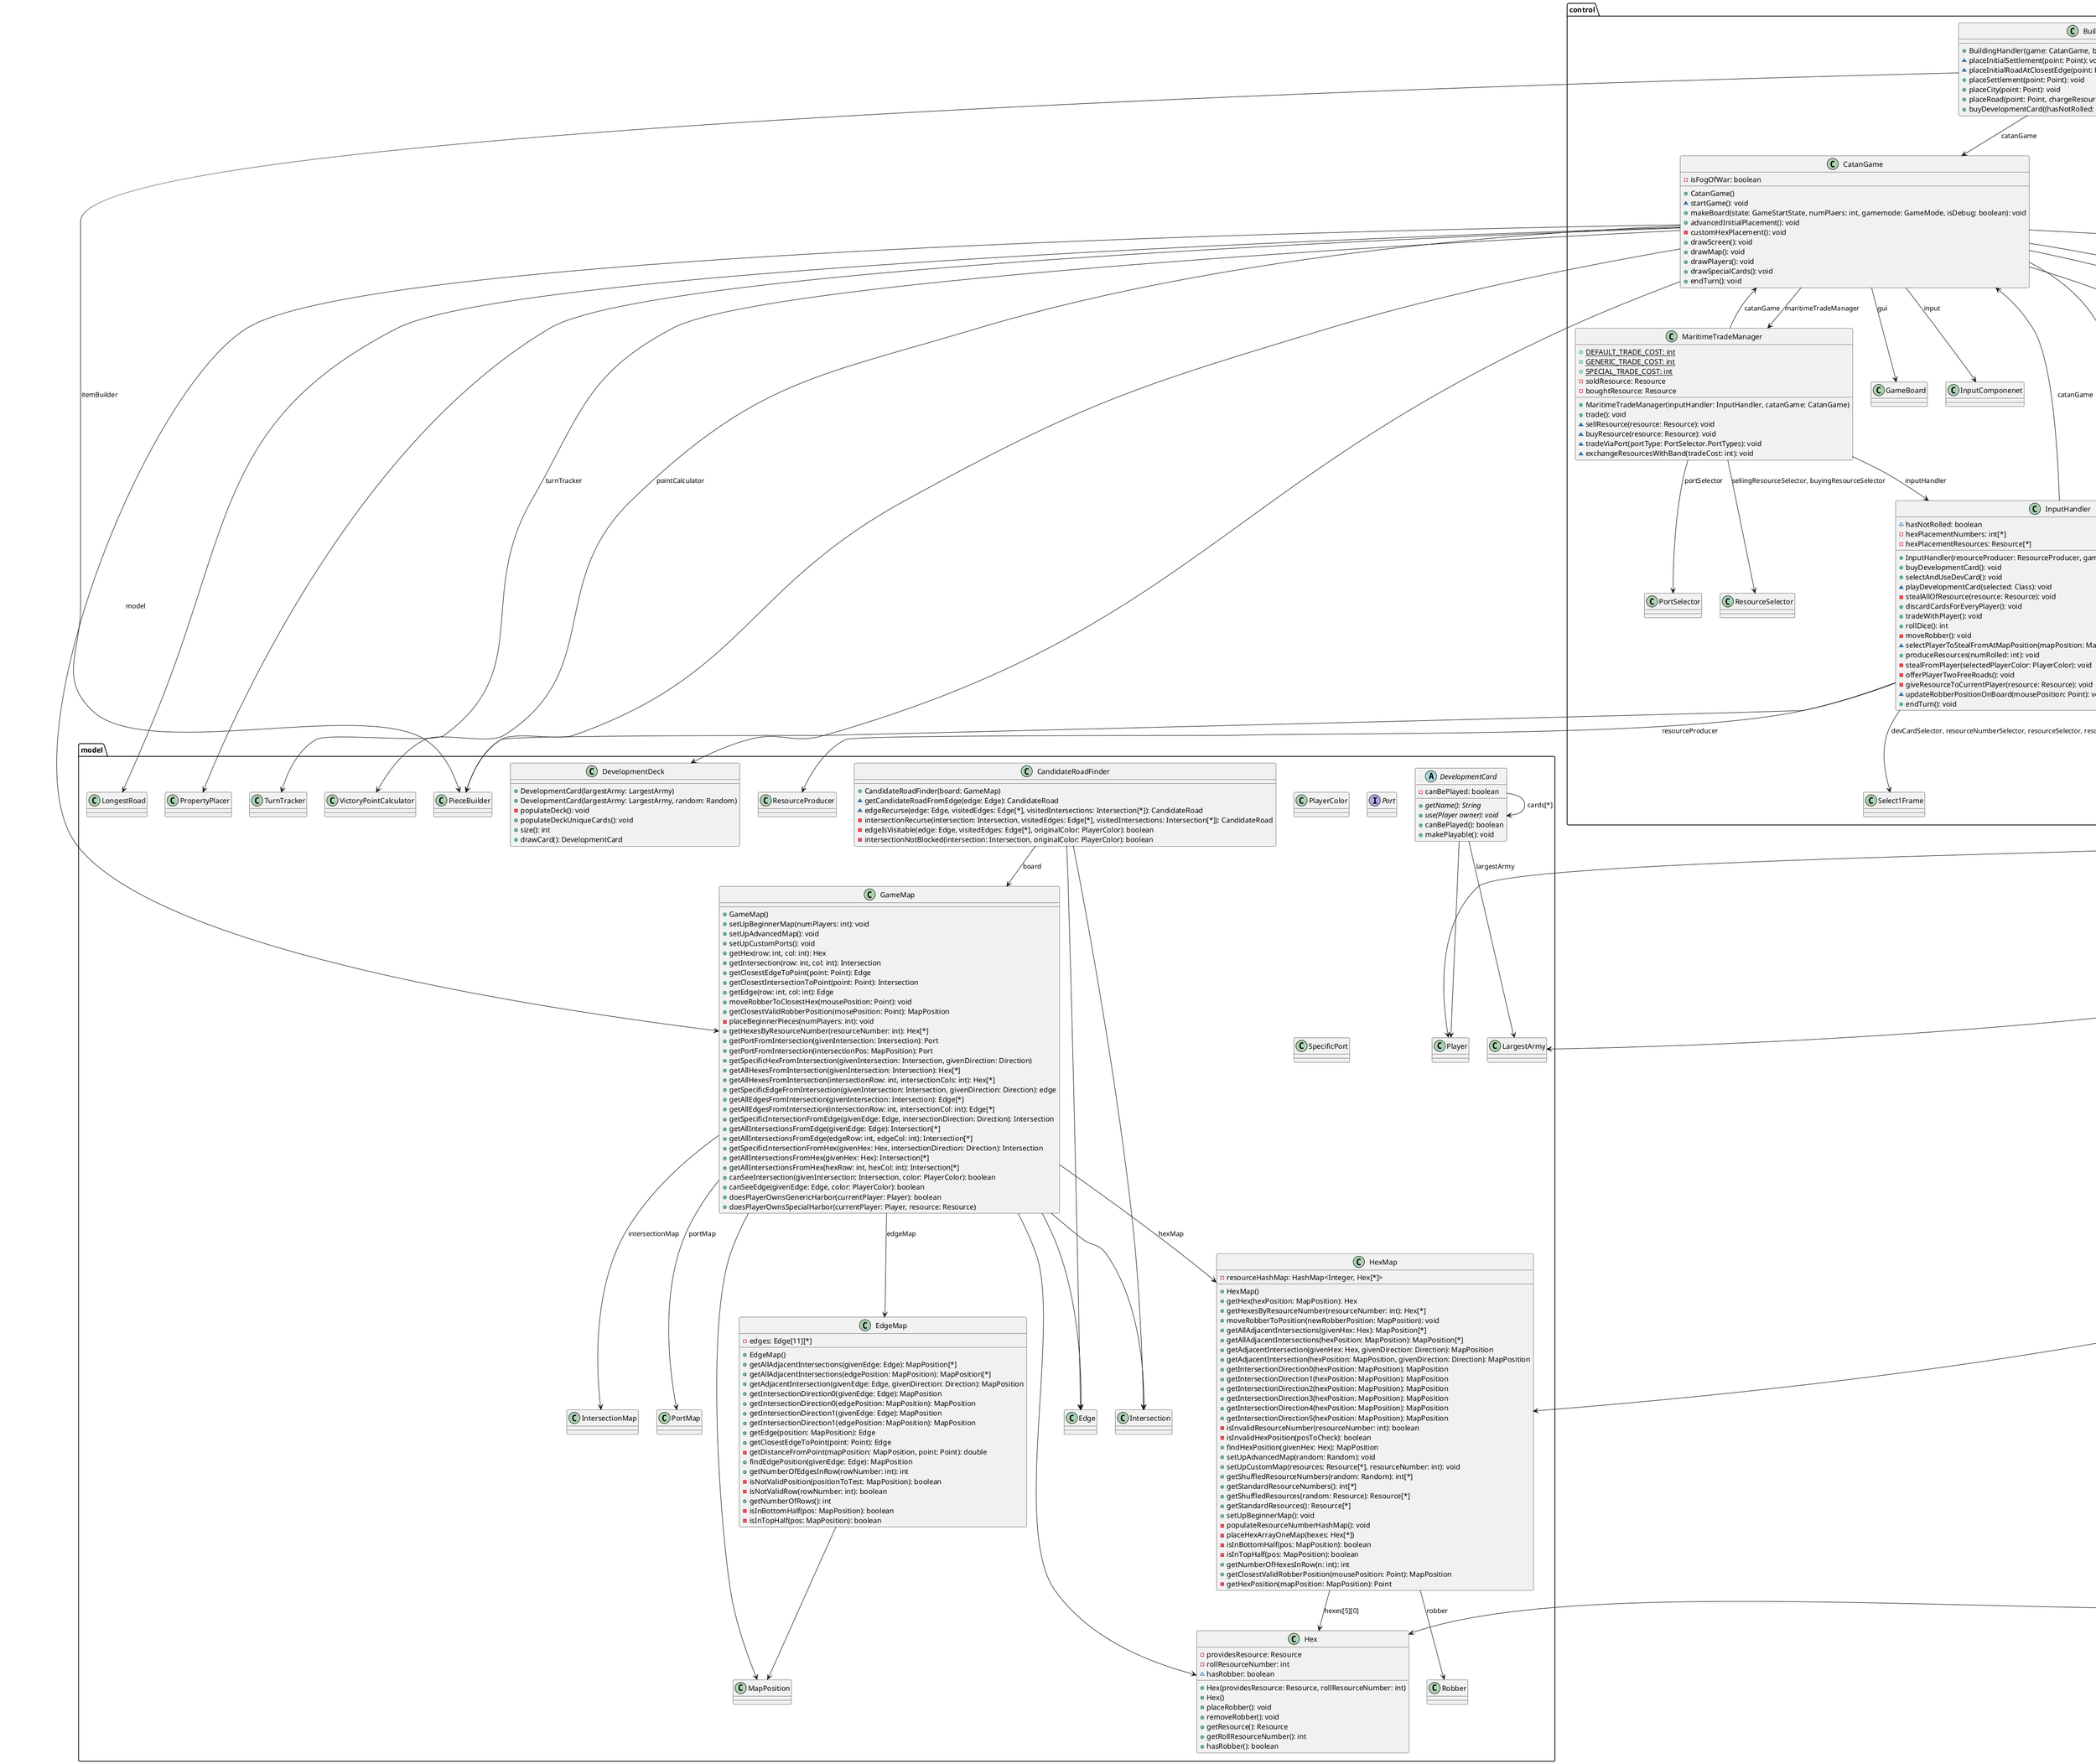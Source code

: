 @startuml
'Getters, setters and some other methods are excluded for simplicity'

package model
{
    class CandidateRoadFinder
    {
        +CandidateRoadFinder(board: GameMap)
        ~getCandidateRoadFromEdge(edge: Edge): CandidateRoad
        ~edgeRecurse(edge: Edge, visitedEdges: Edge[*], visitedIntersections: Intersection[*]): CandidateRoad
        -intersectionRecurse(intersection: Intersection, visitedEdges: Edge[*], visitedIntersections: Intersection[*]): CandidateRoad
        -edgeIsVisitable(edge: Edge, visitedEdges: Edge[*], originalColor: PlayerColor): boolean
        -intersectionNotBlocked(intersection: Intersection, originalColor: PlayerColor): boolean
    }
    CandidateRoadFinder --> GameMap: board
    CandidateRoadFinder --> Edge
    CandidateRoadFinder --> Intersection

    abstract class DevelopmentCard
    {
        -canBePlayed: boolean
        +{abstract}getName(): String
        +{abstract}use(Player owner): void
        +canBePlayed(): boolean
        +makePlayable(): void
    }
    DevelopmentCard --> Player

    class DevelopmentDeck
    {
        +DevelopmentCard(largestArmy: LargestArmy)
        +DevelopmentCard(largestArmy: LargestArmy, random: Random)
        -populateDeck(): void
        +populateDeckUniqueCards(): void
        +size(): int
        +drawCard(): DevelopmentCard
    }
    DevelopmentCard --> DevelopmentCard: cards[*]
    DevelopmentCard --> LargestArmy: largestArmy

    class EdgeMap
    {
        -edges: Edge[11][*]
        +EdgeMap()
        +getAllAdjacentIntersections(givenEdge: Edge): MapPosition[*]
        +getAllAdjacentIntersections(edgePosition: MapPosition): MapPosition[*]
        +getAdjacentIntersection(givenEdge: Edge, givenDirection: Direction): MapPosition
        +getIntersectionDirection0(givenEdge: Edge): MapPosition
        +getIntersectionDirection0(edgePosition: MapPosition): MapPosition
        +getIntersectionDirection1(givenEdge: Edge): MapPosition
        +getIntersectionDirection1(edgePosition: MapPosition): MapPosition
        +getEdge(position: MapPosition): Edge
        +getClosestEdgeToPoint(point: Point): Edge
        -getDistanceFromPoint(mapPosition: MapPosition, point: Point): double
        +findEdgePosition(givenEdge: Edge): MapPosition
        +getNumberOfEdgesInRow(rowNumber: int): int
        -isNotValidPosition(positionToTest: MapPosition): boolean
        -isNotValidRow(rowNumber: int): boolean
        +getNumberOfRows(): int
        -isInBottomHalf(pos: MapPosition): boolean
        -isInTopHalf(pos: MapPosition): boolean
    }
    EdgeMap --> MapPosition

    class GameMap
    {
        +GameMap()
        +setUpBeginnerMap(numPlayers: int): void
        +setUpAdvancedMap(): void
        +setUpCustomPorts(): void
        +getHex(row: int, col: int): Hex
        +getIntersection(row: int, col: int): Intersection
        +getClosestEdgeToPoint(point: Point): Edge
        +getClosestIntersectionToPoint(point: Point): Intersection
        +getEdge(row: int, col: int): Edge
        +moveRobberToClosestHex(mousePosition: Point): void
        +getClosestValidRobberPosition(mosePosition: Point): MapPosition
        -placeBeginnerPieces(numPlayers: int): void
        +getHexesByResourceNumber(resourceNumber: int): Hex[*]
        +getPortFromIntersection(givenIntersection: Intersection): Port
        +getPortFromIntersection(intersectionPos: MapPosition): Port
        +getSpecificHexFromIntersection(givenIntersection: Intersection, givenDirection: Direction)
        +getAllHexesFromIntersection(givenIntersection: Intersection): Hex[*]
        +getAllHexesFromIntersection(intersectionRow: int, intersectionCols: int): Hex[*]
        +getSpecificEdgeFromIntersection(givenIntersection: Intersection, givenDirection: Direction): edge
        +getAllEdgesFromIntersection(givenIntersection: Intersection): Edge[*]
        +getAllEdgesFromIntersection(intersectionRow: int, intersectionCol: int): Edge[*]
        +getSpecificIntersectionFromEdge(givenEdge: Edge, intersectionDirection: Direction): Intersection
        +getAllIntersectionsFromEdge(givenEdge: Edge): Intersection[*]
        +getAllIntersectionsFromEdge(edgeRow: int, edgeCol: int): Intersection[*]
        +getSpecificIntersectionFromHex(givenHex: Hex, intersectionDirection: Direction): Intersection
        +getAllIntersectionsFromHex(givenHex: Hex): Intersection[*]
        +getAllIntersectionsFromHex(hexRow: int, hexCol: int): Intersection[*]
        +canSeeIntersection(givenIntersection: Intersection, color: PlayerColor): boolean
        +canSeeEdge(givenEdge: Edge, color: PlayerColor): boolean
        +doesPlayerOwnsGenericHarbor(currentPlayer: Player): boolean
        +doesPlayerOwnsSpecialHarbor(currentPlayer: Player, resource: Resource)
    }
    GameMap --> HexMap: hexMap
    GameMap --> IntersectionMap: intersectionMap
    GameMap --> EdgeMap: edgeMap
    GameMap --> PortMap: portMap
    GameMap --> Hex
    GameMap --> Intersection
    GameMap --> Edge
    GameMap --> MapPosition

    class Hex
    {
        -providesResource: Resource
        -rollResourceNumber: int
        ~hasRobber: boolean
        +Hex(providesResource: Resource, rollResourceNumber: int)
        +Hex()
        +placeRobber(): void
        +removeRobber(): void
        +getResource(): Resource
        +getRollResourceNumber(): int
        +hasRobber(): boolean
    }

    class HexMap
    {
        -resourceHashMap: HashMap<Integer, Hex[*]>
        +HexMap()
        +getHex(hexPosition: MapPosition): Hex
        +getHexesByResourceNumber(resourceNumber: int): Hex[*]
        +moveRobberToPosition(newRobberPosition: MapPosition): void
        +getAllAdjacentIntersections(givenHex: Hex): MapPosition[*]
        +getAllAdjacentIntersections(hexPosition: MapPosition): MapPosition[*]
        +getAdjacentIntersection(givenHex: Hex, givenDirection: Direction): MapPosition
        +getAdjacentIntersection(hexPosition: MapPosition, givenDirection: Direction): MapPosition
        +getIntersectionDirection0(hexPosition: MapPosition): MapPosition
        +getIntersectionDirection1(hexPosition: MapPosition): MapPosition
        +getIntersectionDirection2(hexPosition: MapPosition): MapPosition
        +getIntersectionDirection3(hexPosition: MapPosition): MapPosition
        +getIntersectionDirection4(hexPosition: MapPosition): MapPosition
        +getIntersectionDirection5(hexPosition: MapPosition): MapPosition
        -isInvalidResourceNumber(resourceNumber: int): boolean
        -isInvalidHexPosition(posToCheck): boolean
        +findHexPosition(givenHex: Hex): MapPosition
        +setUpAdvancedMap(random: Random): void
        +setUpCustomMap(resources: Resource[*], resourceNumber: int): void
        +getShuffledResourceNumbers(random: Random): int[*]
        +getStandardResourceNumbers(): int[*]
        +getShuffledResources(random: Resource): Resource[*]
        +getStandardResources(): Resource[*]
        +setUpBeginnerMap(): void
        -populateResourceNumberHashMap(): void
        -placeHexArrayOneMap(hexes: Hex[*])
        -isInBottomHalf(pos: MapPosition): boolean
        -isInTopHalf(pos: MapPosition): boolean
        +getNumberOfHexesInRow(n: int): int
        +getClosestValidRobberPosition(mousePosition: Point): MapPosition
        -getHexPosition(mapPosition: MapPosition): Point
    }
    HexMap --> Hex: hexes[5][0]
    HexMap --> Robber: robber

    class Intersection
    {

    }

    class IntersectionMap
    {

    }

    class LargestArmy
    {

    }

    class LongestRoad
    {

    }

    class MapPosition
    {

    }

    class PieceBuilder
    {

    }

    class Player
    {

    }

    class PlayerColor
    {

    }

    interface Port
    {

    }

    class PortMap
    {

    }

    class PropertyPlacer
    {

    }

    class ResourceProducer
    {

    }

    class Robber
    {

    }

    class SpecificPort
    {

    }

    class TurnTracker
    {

    }

    class VictoryPointCalculator
    {

    }
}

package control
{
    class BuildingHandler
    {
        +BuildingHandler(game: CatanGame, builder: PieceBuilder, handler: InputHandler)
        ~placeInitialSettlement(point: Point): void
        ~placeInitialRoadAtClosestEdge(point: Point): void
        +placeSettlement(point: Point): void
        +placeCity(point: Point): void
        +placeRoad(point: Point, chargeResources: boolean): void
        +buyDevelopmentCard((hasNotRolled: boolean): void
    }
    BuildingHandler --> CatanGame: catanGame
    BuildingHandler --> PieceBuilder: itemBuilder
    BuildingHandler --> InputHandler: handler

    class CatanGame
    {
        -isFogOfWar: boolean
        +CatanGame()
        ~startGame(): void
        +makeBoard(state: GameStartState, numPlaers: int, gamemode: GameMode, isDebug: boolean): void
        +advancedInitialPlacement(): void
        -customHexPlacement(): void
        +drawScreen(): void
        +drawMap(): void
        +drawPlayers(): void
        +drawSpecialCards(): void
        +endTurn(): void
    }
    CatanGame --> GameBoard: gui
    CatanGame --> InputComponenet: input
    CatanGame --> GameMap: model
    CatanGame --> HexPlacer: hexesAndHexNumPlacer
    CatanGame --> PlayerPlacer: playerPlacer
    CatanGame --> TurnTracker: turnTracker
    CatanGame --> GameOptionSelector: options
    CatanGame --> MaritimeTradeManager: maritimeTradeManager
    CatanGame --> InputHandler: inputHandler
    CatanGame --> VictoryPointCalculator: pointCalculator
    CatanGame --> LongestRoad
    CatanGame --> LargestArmy
    CatanGame --> PieceBuilder
    CatanGame --> PropertyPlacer
    CatanGame --> DevelopmentDeck

    class HexPlacer
    {
        -{static}height: int
        -{static}heightOffset: int
        -{static}widthOffset: int
        -{static}leftMin: int
        +HexPlacer(hexes: HexMap)
        +getAllDrawables(): Drawable[*]
        ~getHexDrawable(hexObject: Hex, row: int, col: int): HexGUI
        ~getHexNumDrawable(hexObject: Hex, row: int, col: int): HexNumGUI
        +{static}calculatePosition(row: int, col: int): int[*]
    }
    HexPlacer --> HexMap: hexes
    HexPlacer --> Hex
    HexPlacer --> HexGUI
    HexPlacer --> HexNumGUI

    class InputHandler
    {
        ~hasNotRolled: boolean
        -hexPlacementNumbers: int[*]
        -hexPlacementResources: Resource[*]
        +InputHandler(resourceProducer: ResourceProducer, game: CatanGame, builder: PieceBuilder)
        +buyDevelopmentCard(): void
        +selectAndUseDevCard(): void
        ~playDevelopmentCard(selected: Class): void
        -stealAllOfResource(resource: Resource): void
        +discardCardsForEveryPlayer(): void
        +tradeWithPlayer(): void
        +rollDice(): int
        -moveRobber(): void
        ~selectPlayerToStealFromAtMapPosition(mapPosition: MapPosition): void
        +produceResources(numRolled: int): void
        -stealFromPlayer(selectedPlayerColor: PlayerColor): void
        -offerPlayerTwoFreeRoads(): void
        -giveResourceToCurrentPlayer(resource: Resource): void
        ~updateRobberPositionOnBoard(mousePosition: Point): void
        +endTurn(): void
    }
    InputHandler --> Select1Frame: devCardSelector, resourceNumberSelector, resourceSelector, resourceSelector2
    InputHandler --> Select2Frame: optionalIntersectionSelector, optionalEdgeSelector, mandatoryIntersectionSelector, mandatoryEdgeSelector, hexSelector
    InputHandler --> BuildingHandler: propertyBuilder
    InputHandler --> ResourceProducer: resourceProducer
    InputHandler --> CatanGame: catanGame
    InputHandler --> PieceBuilder

    class MaritimeTradeManager
    {
        +{static} DEFAULT_TRADE_COST: int
        +{static} GENERIC_TRADE_COST: int
        +{static} SPECIAL_TRADE_COST: int
        -soldResource: Resource
        -boughtResource: Resource
        +MaritimeTradeManager(inputHandler: InputHandler, catanGame: CatanGame)
        +trade(): void
        ~sellResource(resource: Resource): void
        ~buyResource(resource: Resource): void
        ~tradeViaPort(portType: PortSelector.PortTypes): void
        ~exchangeResourcesWithBand(tradeCost: int): void
    }
    MaritimeTradeManager --> InputHandler: inputHandler
    MaritimeTradeManager --> CatanGame: catanGame
    MaritimeTradeManager --> ResourceSelector: sellingResourceSelector, buyingResourceSelector
    MaritimeTradeManager --> PortSelector: portSelector

    class PlayerPlacer
    {
        -xPlayerBackground: int
        -yPlayerBackground: int
        -playerBackgroundWidth: int
        -playerBackgroundHeight: int
        ~numberOfPlayers: int
        +PlayerPlacer(turnTracker: TurnTracker)
        +refreshPlayerNumber(): void
        +getAllPlayerGUIs(): Drawable[*]
        +getDevelopmentCardMap(player: Player): HashMap<String, int>
        +getDevelopmentCardMapAmount(player: Player): HashMap<String, int>
    }
    PlayerPlacer --> turnTracker: turnTracker
    PlayerPlacer --> Player
}
@enduml